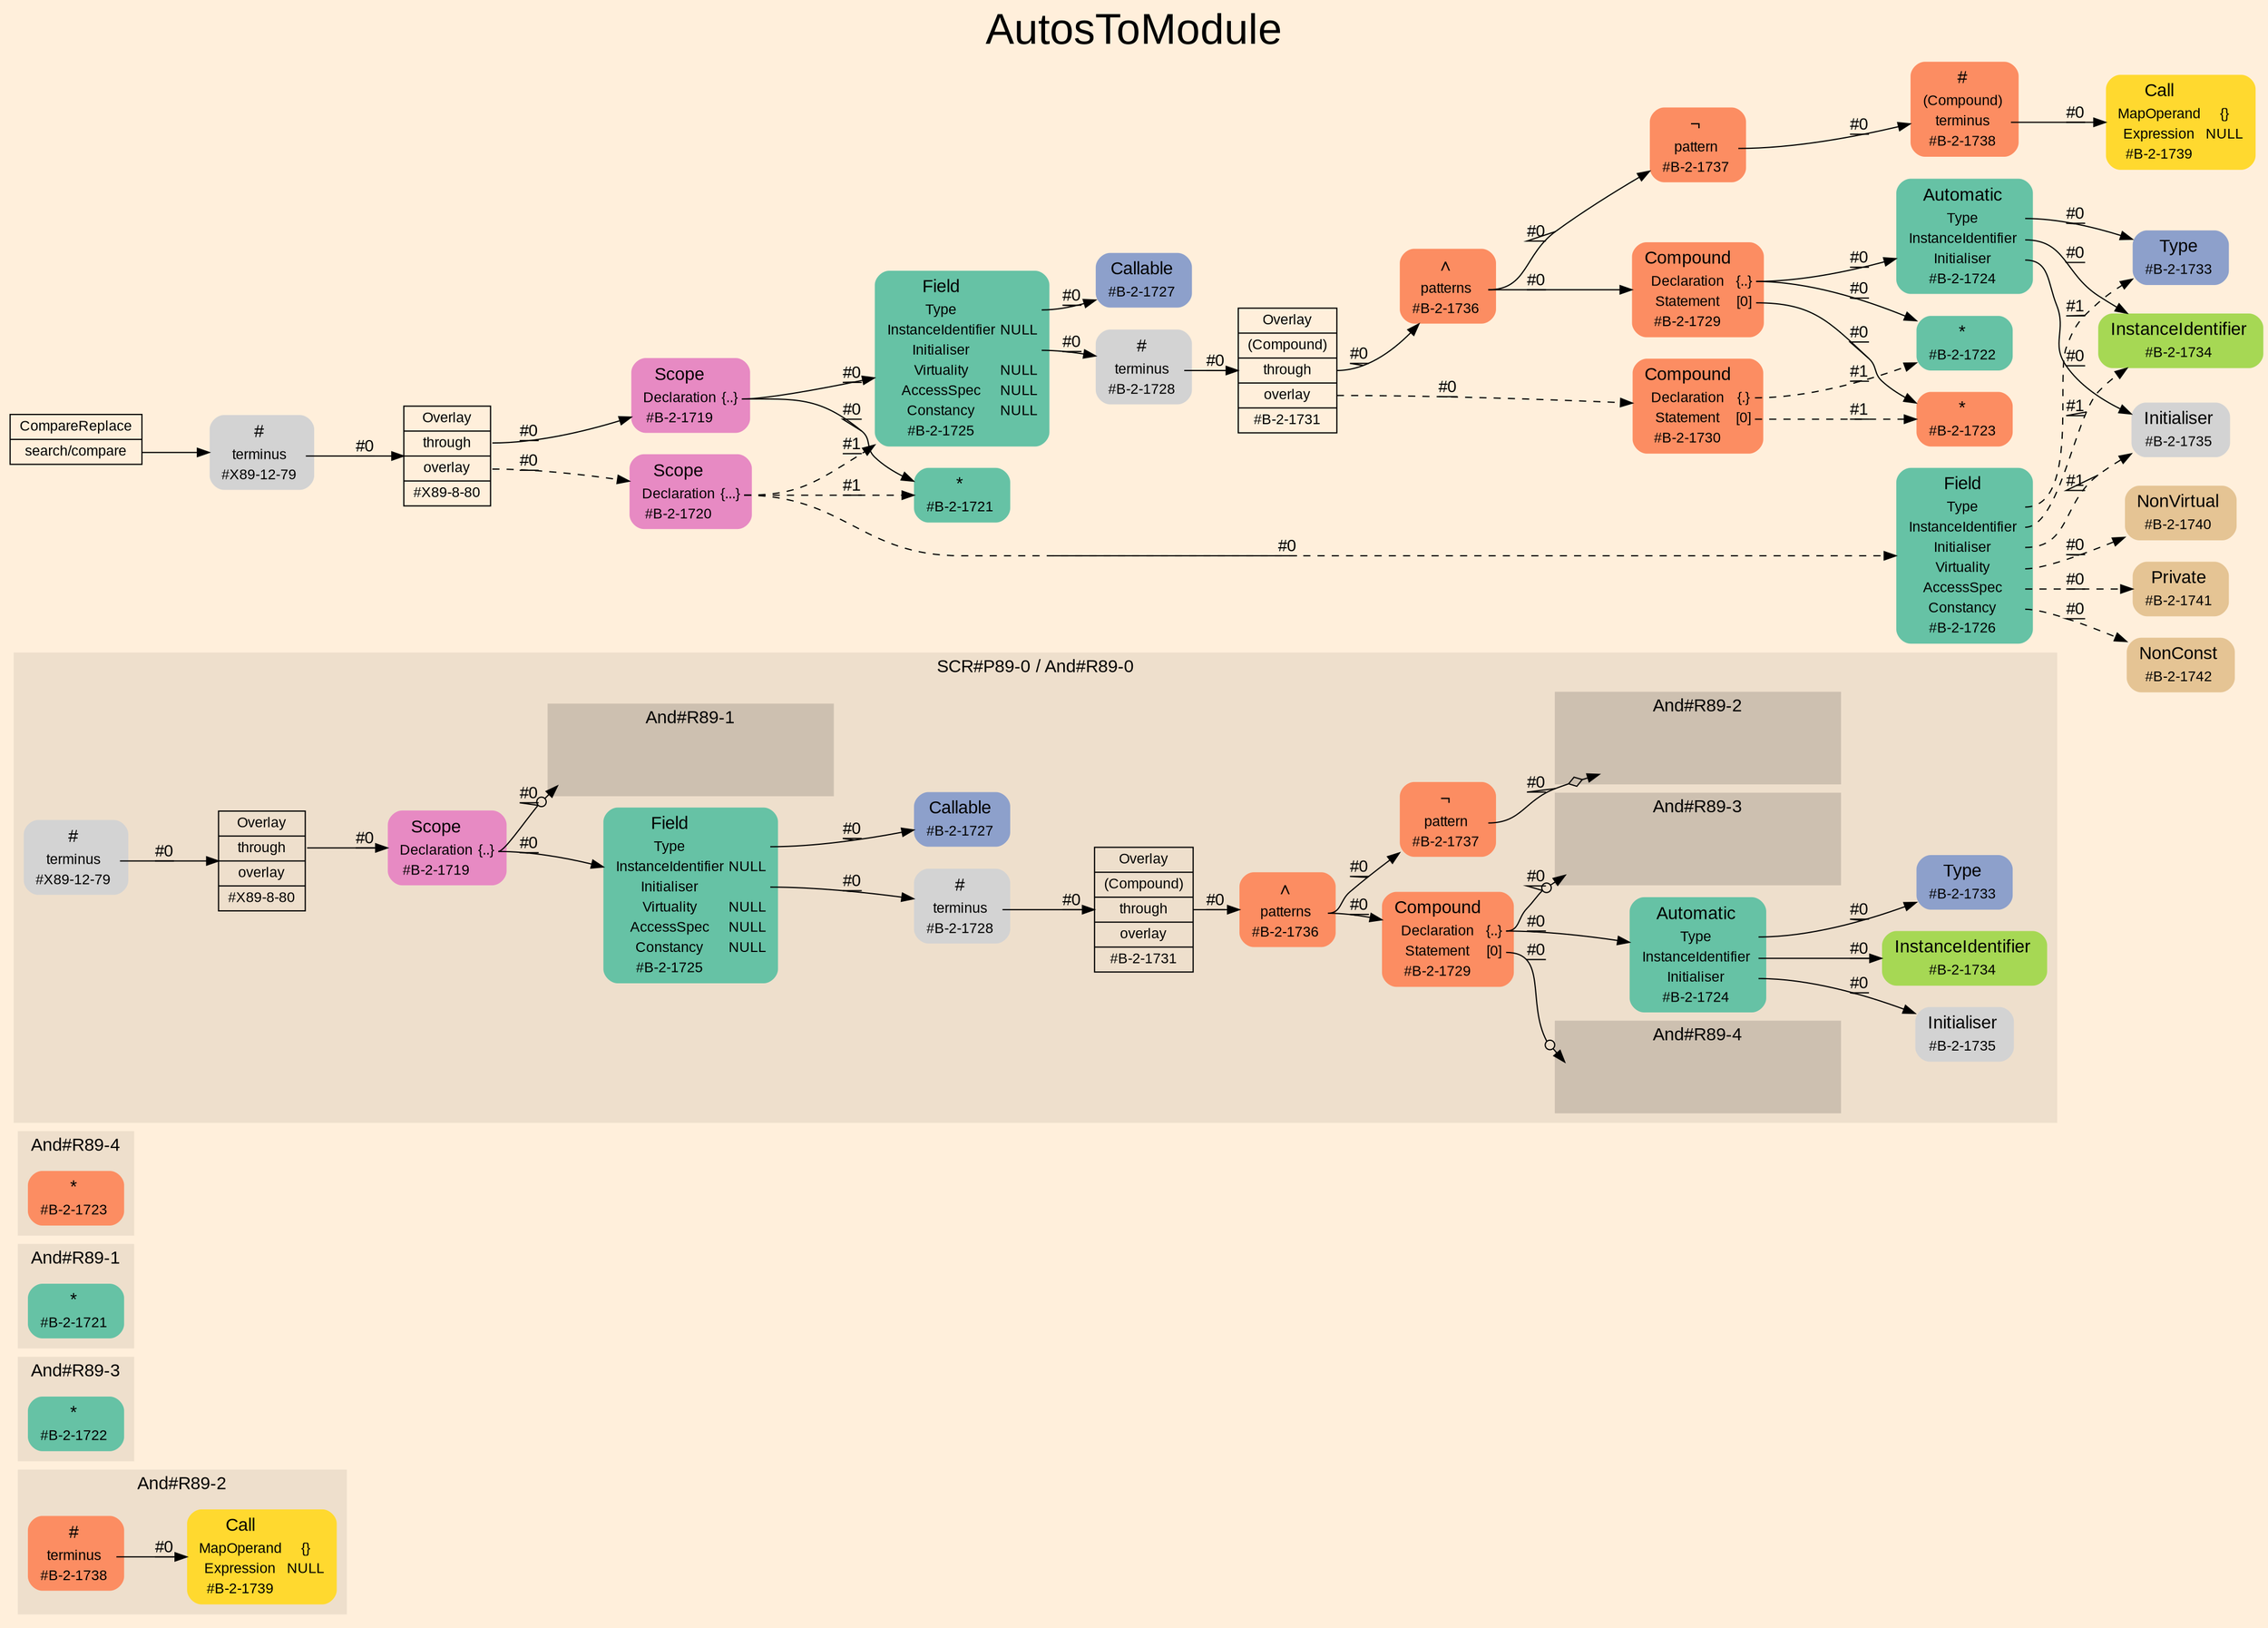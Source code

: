 digraph "AutosToModule" {
label = "AutosToModule"
labelloc = t
fontsize = "36"
graph [
    rankdir = "LR"
    ranksep = 0.3
    bgcolor = antiquewhite1
    color = black
    fontcolor = black
    fontname = "Arial"
];
node [
    fontname = "Arial"
];
edge [
    fontname = "Arial"
];

// -------------------- figure And#R89-2 --------------------
// -------- region And#R89-2 ----------
subgraph "clusterAnd#R89-2" {
    label = "And#R89-2"
    style = "filled"
    color = antiquewhite2
    fontsize = "15"
    "And#R89-2/#B-2-1739" [
        // -------- block And#R89-2/#B-2-1739 ----------
        shape = "plaintext"
        fillcolor = "/set28/6"
        label = <<TABLE BORDER="0" CELLBORDER="0" CELLSPACING="0">
         <TR><TD><FONT POINT-SIZE="15.0">Call</FONT></TD><TD></TD></TR>
         <TR><TD>MapOperand</TD><TD PORT="port0">{}</TD></TR>
         <TR><TD>Expression</TD><TD PORT="port1">NULL</TD></TR>
         <TR><TD>#B-2-1739</TD><TD PORT="port2"></TD></TR>
        </TABLE>>
        style = "rounded,filled"
        fontsize = "12"
    ];
    
    "And#R89-2/#B-2-1738" [
        // -------- block And#R89-2/#B-2-1738 ----------
        shape = "plaintext"
        fillcolor = "/set28/2"
        label = <<TABLE BORDER="0" CELLBORDER="0" CELLSPACING="0">
         <TR><TD><FONT POINT-SIZE="15.0">#</FONT></TD><TD></TD></TR>
         <TR><TD>terminus</TD><TD PORT="port0"></TD></TR>
         <TR><TD>#B-2-1738</TD><TD PORT="port1"></TD></TR>
        </TABLE>>
        style = "rounded,filled"
        fontsize = "12"
    ];
    
}

"And#R89-2/#B-2-1738":port0 -> "And#R89-2/#B-2-1739" [
    label = "#0"
    decorate = true
    color = black
    fontcolor = black
];


// -------------------- figure And#R89-3 --------------------
// -------- region And#R89-3 ----------
subgraph "clusterAnd#R89-3" {
    label = "And#R89-3"
    style = "filled"
    color = antiquewhite2
    fontsize = "15"
    "And#R89-3/#B-2-1722" [
        // -------- block And#R89-3/#B-2-1722 ----------
        shape = "plaintext"
        fillcolor = "/set28/1"
        label = <<TABLE BORDER="0" CELLBORDER="0" CELLSPACING="0">
         <TR><TD><FONT POINT-SIZE="15.0">*</FONT></TD><TD></TD></TR>
         <TR><TD>#B-2-1722</TD><TD PORT="port0"></TD></TR>
        </TABLE>>
        style = "rounded,filled"
        fontsize = "12"
    ];
    
}


// -------------------- figure And#R89-1 --------------------
// -------- region And#R89-1 ----------
subgraph "clusterAnd#R89-1" {
    label = "And#R89-1"
    style = "filled"
    color = antiquewhite2
    fontsize = "15"
    "And#R89-1/#B-2-1721" [
        // -------- block And#R89-1/#B-2-1721 ----------
        shape = "plaintext"
        fillcolor = "/set28/1"
        label = <<TABLE BORDER="0" CELLBORDER="0" CELLSPACING="0">
         <TR><TD><FONT POINT-SIZE="15.0">*</FONT></TD><TD></TD></TR>
         <TR><TD>#B-2-1721</TD><TD PORT="port0"></TD></TR>
        </TABLE>>
        style = "rounded,filled"
        fontsize = "12"
    ];
    
}


// -------------------- figure And#R89-4 --------------------
// -------- region And#R89-4 ----------
subgraph "clusterAnd#R89-4" {
    label = "And#R89-4"
    style = "filled"
    color = antiquewhite2
    fontsize = "15"
    "And#R89-4/#B-2-1723" [
        // -------- block And#R89-4/#B-2-1723 ----------
        shape = "plaintext"
        fillcolor = "/set28/2"
        label = <<TABLE BORDER="0" CELLBORDER="0" CELLSPACING="0">
         <TR><TD><FONT POINT-SIZE="15.0">*</FONT></TD><TD></TD></TR>
         <TR><TD>#B-2-1723</TD><TD PORT="port0"></TD></TR>
        </TABLE>>
        style = "rounded,filled"
        fontsize = "12"
    ];
    
}


// -------------------- figure And#R89-0 --------------------
// -------- region And#R89-0 ----------
subgraph "clusterAnd#R89-0" {
    label = "SCR#P89-0 / And#R89-0"
    style = "filled"
    color = antiquewhite2
    fontsize = "15"
    "And#R89-0/#B-2-1733" [
        // -------- block And#R89-0/#B-2-1733 ----------
        shape = "plaintext"
        fillcolor = "/set28/3"
        label = <<TABLE BORDER="0" CELLBORDER="0" CELLSPACING="0">
         <TR><TD><FONT POINT-SIZE="15.0">Type</FONT></TD><TD></TD></TR>
         <TR><TD>#B-2-1733</TD><TD PORT="port0"></TD></TR>
        </TABLE>>
        style = "rounded,filled"
        fontsize = "12"
    ];
    
    "And#R89-0/#B-2-1727" [
        // -------- block And#R89-0/#B-2-1727 ----------
        shape = "plaintext"
        fillcolor = "/set28/3"
        label = <<TABLE BORDER="0" CELLBORDER="0" CELLSPACING="0">
         <TR><TD><FONT POINT-SIZE="15.0">Callable</FONT></TD><TD></TD></TR>
         <TR><TD>#B-2-1727</TD><TD PORT="port0"></TD></TR>
        </TABLE>>
        style = "rounded,filled"
        fontsize = "12"
    ];
    
    "And#R89-0/#B-2-1734" [
        // -------- block And#R89-0/#B-2-1734 ----------
        shape = "plaintext"
        fillcolor = "/set28/5"
        label = <<TABLE BORDER="0" CELLBORDER="0" CELLSPACING="0">
         <TR><TD><FONT POINT-SIZE="15.0">InstanceIdentifier</FONT></TD><TD></TD></TR>
         <TR><TD>#B-2-1734</TD><TD PORT="port0"></TD></TR>
        </TABLE>>
        style = "rounded,filled"
        fontsize = "12"
    ];
    
    "And#R89-0/#B-2-1728" [
        // -------- block And#R89-0/#B-2-1728 ----------
        shape = "plaintext"
        label = <<TABLE BORDER="0" CELLBORDER="0" CELLSPACING="0">
         <TR><TD><FONT POINT-SIZE="15.0">#</FONT></TD><TD></TD></TR>
         <TR><TD>terminus</TD><TD PORT="port0"></TD></TR>
         <TR><TD>#B-2-1728</TD><TD PORT="port1"></TD></TR>
        </TABLE>>
        style = "rounded,filled"
        fontsize = "12"
    ];
    
    "And#R89-0/#B-2-1736" [
        // -------- block And#R89-0/#B-2-1736 ----------
        shape = "plaintext"
        fillcolor = "/set28/2"
        label = <<TABLE BORDER="0" CELLBORDER="0" CELLSPACING="0">
         <TR><TD><FONT POINT-SIZE="15.0">∧</FONT></TD><TD></TD></TR>
         <TR><TD>patterns</TD><TD PORT="port0"></TD></TR>
         <TR><TD>#B-2-1736</TD><TD PORT="port1"></TD></TR>
        </TABLE>>
        style = "rounded,filled"
        fontsize = "12"
    ];
    
    "And#R89-0/#B-2-1729" [
        // -------- block And#R89-0/#B-2-1729 ----------
        shape = "plaintext"
        fillcolor = "/set28/2"
        label = <<TABLE BORDER="0" CELLBORDER="0" CELLSPACING="0">
         <TR><TD><FONT POINT-SIZE="15.0">Compound</FONT></TD><TD></TD></TR>
         <TR><TD>Declaration</TD><TD PORT="port0">{..}</TD></TR>
         <TR><TD>Statement</TD><TD PORT="port1">[0]</TD></TR>
         <TR><TD>#B-2-1729</TD><TD PORT="port2"></TD></TR>
        </TABLE>>
        style = "rounded,filled"
        fontsize = "12"
    ];
    
    "And#R89-0/#B-2-1737" [
        // -------- block And#R89-0/#B-2-1737 ----------
        shape = "plaintext"
        fillcolor = "/set28/2"
        label = <<TABLE BORDER="0" CELLBORDER="0" CELLSPACING="0">
         <TR><TD><FONT POINT-SIZE="15.0">¬</FONT></TD><TD></TD></TR>
         <TR><TD>pattern</TD><TD PORT="port0"></TD></TR>
         <TR><TD>#B-2-1737</TD><TD PORT="port1"></TD></TR>
        </TABLE>>
        style = "rounded,filled"
        fontsize = "12"
    ];
    
    "And#R89-0/#X89-12-79" [
        // -------- block And#R89-0/#X89-12-79 ----------
        shape = "plaintext"
        label = <<TABLE BORDER="0" CELLBORDER="0" CELLSPACING="0">
         <TR><TD><FONT POINT-SIZE="15.0">#</FONT></TD><TD></TD></TR>
         <TR><TD>terminus</TD><TD PORT="port0"></TD></TR>
         <TR><TD>#X89-12-79</TD><TD PORT="port1"></TD></TR>
        </TABLE>>
        style = "rounded,filled"
        fontsize = "12"
    ];
    
    "And#R89-0/#B-2-1731" [
        // -------- block And#R89-0/#B-2-1731 ----------
        shape = "record"
        fillcolor = antiquewhite2
        label = "<fixed> Overlay | <port0> (Compound) | <port1> through | <port2> overlay | <port3> #B-2-1731"
        style = "filled"
        fontsize = "12"
        color = black
        fontcolor = black
    ];
    
    "And#R89-0/#B-2-1719" [
        // -------- block And#R89-0/#B-2-1719 ----------
        shape = "plaintext"
        fillcolor = "/set28/4"
        label = <<TABLE BORDER="0" CELLBORDER="0" CELLSPACING="0">
         <TR><TD><FONT POINT-SIZE="15.0">Scope</FONT></TD><TD></TD></TR>
         <TR><TD>Declaration</TD><TD PORT="port0">{..}</TD></TR>
         <TR><TD>#B-2-1719</TD><TD PORT="port1"></TD></TR>
        </TABLE>>
        style = "rounded,filled"
        fontsize = "12"
    ];
    
    "And#R89-0/#B-2-1725" [
        // -------- block And#R89-0/#B-2-1725 ----------
        shape = "plaintext"
        fillcolor = "/set28/1"
        label = <<TABLE BORDER="0" CELLBORDER="0" CELLSPACING="0">
         <TR><TD><FONT POINT-SIZE="15.0">Field</FONT></TD><TD></TD></TR>
         <TR><TD>Type</TD><TD PORT="port0"></TD></TR>
         <TR><TD>InstanceIdentifier</TD><TD PORT="port1">NULL</TD></TR>
         <TR><TD>Initialiser</TD><TD PORT="port2"></TD></TR>
         <TR><TD>Virtuality</TD><TD PORT="port3">NULL</TD></TR>
         <TR><TD>AccessSpec</TD><TD PORT="port4">NULL</TD></TR>
         <TR><TD>Constancy</TD><TD PORT="port5">NULL</TD></TR>
         <TR><TD>#B-2-1725</TD><TD PORT="port6"></TD></TR>
        </TABLE>>
        style = "rounded,filled"
        fontsize = "12"
    ];
    
    "And#R89-0/#B-2-1735" [
        // -------- block And#R89-0/#B-2-1735 ----------
        shape = "plaintext"
        label = <<TABLE BORDER="0" CELLBORDER="0" CELLSPACING="0">
         <TR><TD><FONT POINT-SIZE="15.0">Initialiser</FONT></TD><TD></TD></TR>
         <TR><TD>#B-2-1735</TD><TD PORT="port0"></TD></TR>
        </TABLE>>
        style = "rounded,filled"
        fontsize = "12"
    ];
    
    "And#R89-0/#B-2-1724" [
        // -------- block And#R89-0/#B-2-1724 ----------
        shape = "plaintext"
        fillcolor = "/set28/1"
        label = <<TABLE BORDER="0" CELLBORDER="0" CELLSPACING="0">
         <TR><TD><FONT POINT-SIZE="15.0">Automatic</FONT></TD><TD></TD></TR>
         <TR><TD>Type</TD><TD PORT="port0"></TD></TR>
         <TR><TD>InstanceIdentifier</TD><TD PORT="port1"></TD></TR>
         <TR><TD>Initialiser</TD><TD PORT="port2"></TD></TR>
         <TR><TD>#B-2-1724</TD><TD PORT="port3"></TD></TR>
        </TABLE>>
        style = "rounded,filled"
        fontsize = "12"
    ];
    
    "And#R89-0/#X89-8-80" [
        // -------- block And#R89-0/#X89-8-80 ----------
        shape = "record"
        fillcolor = antiquewhite2
        label = "<fixed> Overlay | <port0> through | <port1> overlay | <port2> #X89-8-80"
        style = "filled"
        fontsize = "12"
        color = black
        fontcolor = black
    ];
    
    // -------- region And#R89-0/And#R89-1 ----------
    subgraph "clusterAnd#R89-0/And#R89-1" {
        label = "And#R89-1"
        style = "filled"
        color = antiquewhite3
        fontsize = "15"
        "And#R89-0/And#R89-1/#B-2-1721" [
            // -------- block And#R89-0/And#R89-1/#B-2-1721 ----------
            shape = none
            fillcolor = "/set28/1"
            style = "invisible"
        ];
        
    }
    
    // -------- region And#R89-0/And#R89-2 ----------
    subgraph "clusterAnd#R89-0/And#R89-2" {
        label = "And#R89-2"
        style = "filled"
        color = antiquewhite3
        fontsize = "15"
        "And#R89-0/And#R89-2/#B-2-1738" [
            // -------- block And#R89-0/And#R89-2/#B-2-1738 ----------
            shape = none
            fillcolor = "/set28/2"
            style = "invisible"
        ];
        
    }
    
    // -------- region And#R89-0/And#R89-3 ----------
    subgraph "clusterAnd#R89-0/And#R89-3" {
        label = "And#R89-3"
        style = "filled"
        color = antiquewhite3
        fontsize = "15"
        "And#R89-0/And#R89-3/#B-2-1722" [
            // -------- block And#R89-0/And#R89-3/#B-2-1722 ----------
            shape = none
            fillcolor = "/set28/1"
            style = "invisible"
        ];
        
    }
    
    // -------- region And#R89-0/And#R89-4 ----------
    subgraph "clusterAnd#R89-0/And#R89-4" {
        label = "And#R89-4"
        style = "filled"
        color = antiquewhite3
        fontsize = "15"
        "And#R89-0/And#R89-4/#B-2-1723" [
            // -------- block And#R89-0/And#R89-4/#B-2-1723 ----------
            shape = none
            fillcolor = "/set28/2"
            style = "invisible"
        ];
        
    }
    
}

"And#R89-0/#B-2-1728":port0 -> "And#R89-0/#B-2-1731" [
    label = "#0"
    decorate = true
    color = black
    fontcolor = black
];

"And#R89-0/#B-2-1736":port0 -> "And#R89-0/#B-2-1737" [
    label = "#0"
    decorate = true
    color = black
    fontcolor = black
];

"And#R89-0/#B-2-1736":port0 -> "And#R89-0/#B-2-1729" [
    label = "#0"
    decorate = true
    color = black
    fontcolor = black
];

"And#R89-0/#B-2-1729":port0 -> "And#R89-0/And#R89-3/#B-2-1722" [
    arrowhead="normalnoneodot"
    label = "#0"
    decorate = true
    color = black
    fontcolor = black
];

"And#R89-0/#B-2-1729":port0 -> "And#R89-0/#B-2-1724" [
    label = "#0"
    decorate = true
    color = black
    fontcolor = black
];

"And#R89-0/#B-2-1729":port1 -> "And#R89-0/And#R89-4/#B-2-1723" [
    arrowhead="normalnoneodot"
    label = "#0"
    decorate = true
    color = black
    fontcolor = black
];

"And#R89-0/#B-2-1737":port0 -> "And#R89-0/And#R89-2/#B-2-1738" [
    arrowhead="normalnoneodiamond"
    label = "#0"
    decorate = true
    color = black
    fontcolor = black
];

"And#R89-0/#X89-12-79":port0 -> "And#R89-0/#X89-8-80" [
    label = "#0"
    decorate = true
    color = black
    fontcolor = black
];

"And#R89-0/#B-2-1731":port1 -> "And#R89-0/#B-2-1736" [
    label = "#0"
    decorate = true
    color = black
    fontcolor = black
];

"And#R89-0/#B-2-1719":port0 -> "And#R89-0/And#R89-1/#B-2-1721" [
    arrowhead="normalnoneodot"
    label = "#0"
    decorate = true
    color = black
    fontcolor = black
];

"And#R89-0/#B-2-1719":port0 -> "And#R89-0/#B-2-1725" [
    label = "#0"
    decorate = true
    color = black
    fontcolor = black
];

"And#R89-0/#B-2-1725":port0 -> "And#R89-0/#B-2-1727" [
    label = "#0"
    decorate = true
    color = black
    fontcolor = black
];

"And#R89-0/#B-2-1725":port2 -> "And#R89-0/#B-2-1728" [
    label = "#0"
    decorate = true
    color = black
    fontcolor = black
];

"And#R89-0/#B-2-1724":port0 -> "And#R89-0/#B-2-1733" [
    label = "#0"
    decorate = true
    color = black
    fontcolor = black
];

"And#R89-0/#B-2-1724":port1 -> "And#R89-0/#B-2-1734" [
    label = "#0"
    decorate = true
    color = black
    fontcolor = black
];

"And#R89-0/#B-2-1724":port2 -> "And#R89-0/#B-2-1735" [
    label = "#0"
    decorate = true
    color = black
    fontcolor = black
];

"And#R89-0/#X89-8-80":port0 -> "And#R89-0/#B-2-1719" [
    label = "#0"
    decorate = true
    color = black
    fontcolor = black
];


// -------------------- transformation figure --------------------
"CR#X89-10-89" [
    // -------- block CR#X89-10-89 ----------
    shape = "record"
    fillcolor = antiquewhite1
    label = "<fixed> CompareReplace | <port0> search/compare"
    style = "filled"
    fontsize = "12"
    color = black
    fontcolor = black
];

"#X89-12-79" [
    // -------- block #X89-12-79 ----------
    shape = "plaintext"
    label = <<TABLE BORDER="0" CELLBORDER="0" CELLSPACING="0">
     <TR><TD><FONT POINT-SIZE="15.0">#</FONT></TD><TD></TD></TR>
     <TR><TD>terminus</TD><TD PORT="port0"></TD></TR>
     <TR><TD>#X89-12-79</TD><TD PORT="port1"></TD></TR>
    </TABLE>>
    style = "rounded,filled"
    fontsize = "12"
];

"#X89-8-80" [
    // -------- block #X89-8-80 ----------
    shape = "record"
    fillcolor = antiquewhite1
    label = "<fixed> Overlay | <port0> through | <port1> overlay | <port2> #X89-8-80"
    style = "filled"
    fontsize = "12"
    color = black
    fontcolor = black
];

"#B-2-1719" [
    // -------- block #B-2-1719 ----------
    shape = "plaintext"
    fillcolor = "/set28/4"
    label = <<TABLE BORDER="0" CELLBORDER="0" CELLSPACING="0">
     <TR><TD><FONT POINT-SIZE="15.0">Scope</FONT></TD><TD></TD></TR>
     <TR><TD>Declaration</TD><TD PORT="port0">{..}</TD></TR>
     <TR><TD>#B-2-1719</TD><TD PORT="port1"></TD></TR>
    </TABLE>>
    style = "rounded,filled"
    fontsize = "12"
];

"#B-2-1721" [
    // -------- block #B-2-1721 ----------
    shape = "plaintext"
    fillcolor = "/set28/1"
    label = <<TABLE BORDER="0" CELLBORDER="0" CELLSPACING="0">
     <TR><TD><FONT POINT-SIZE="15.0">*</FONT></TD><TD></TD></TR>
     <TR><TD>#B-2-1721</TD><TD PORT="port0"></TD></TR>
    </TABLE>>
    style = "rounded,filled"
    fontsize = "12"
];

"#B-2-1725" [
    // -------- block #B-2-1725 ----------
    shape = "plaintext"
    fillcolor = "/set28/1"
    label = <<TABLE BORDER="0" CELLBORDER="0" CELLSPACING="0">
     <TR><TD><FONT POINT-SIZE="15.0">Field</FONT></TD><TD></TD></TR>
     <TR><TD>Type</TD><TD PORT="port0"></TD></TR>
     <TR><TD>InstanceIdentifier</TD><TD PORT="port1">NULL</TD></TR>
     <TR><TD>Initialiser</TD><TD PORT="port2"></TD></TR>
     <TR><TD>Virtuality</TD><TD PORT="port3">NULL</TD></TR>
     <TR><TD>AccessSpec</TD><TD PORT="port4">NULL</TD></TR>
     <TR><TD>Constancy</TD><TD PORT="port5">NULL</TD></TR>
     <TR><TD>#B-2-1725</TD><TD PORT="port6"></TD></TR>
    </TABLE>>
    style = "rounded,filled"
    fontsize = "12"
];

"#B-2-1727" [
    // -------- block #B-2-1727 ----------
    shape = "plaintext"
    fillcolor = "/set28/3"
    label = <<TABLE BORDER="0" CELLBORDER="0" CELLSPACING="0">
     <TR><TD><FONT POINT-SIZE="15.0">Callable</FONT></TD><TD></TD></TR>
     <TR><TD>#B-2-1727</TD><TD PORT="port0"></TD></TR>
    </TABLE>>
    style = "rounded,filled"
    fontsize = "12"
];

"#B-2-1728" [
    // -------- block #B-2-1728 ----------
    shape = "plaintext"
    label = <<TABLE BORDER="0" CELLBORDER="0" CELLSPACING="0">
     <TR><TD><FONT POINT-SIZE="15.0">#</FONT></TD><TD></TD></TR>
     <TR><TD>terminus</TD><TD PORT="port0"></TD></TR>
     <TR><TD>#B-2-1728</TD><TD PORT="port1"></TD></TR>
    </TABLE>>
    style = "rounded,filled"
    fontsize = "12"
];

"#B-2-1731" [
    // -------- block #B-2-1731 ----------
    shape = "record"
    fillcolor = antiquewhite1
    label = "<fixed> Overlay | <port0> (Compound) | <port1> through | <port2> overlay | <port3> #B-2-1731"
    style = "filled"
    fontsize = "12"
    color = black
    fontcolor = black
];

"#B-2-1736" [
    // -------- block #B-2-1736 ----------
    shape = "plaintext"
    fillcolor = "/set28/2"
    label = <<TABLE BORDER="0" CELLBORDER="0" CELLSPACING="0">
     <TR><TD><FONT POINT-SIZE="15.0">∧</FONT></TD><TD></TD></TR>
     <TR><TD>patterns</TD><TD PORT="port0"></TD></TR>
     <TR><TD>#B-2-1736</TD><TD PORT="port1"></TD></TR>
    </TABLE>>
    style = "rounded,filled"
    fontsize = "12"
];

"#B-2-1737" [
    // -------- block #B-2-1737 ----------
    shape = "plaintext"
    fillcolor = "/set28/2"
    label = <<TABLE BORDER="0" CELLBORDER="0" CELLSPACING="0">
     <TR><TD><FONT POINT-SIZE="15.0">¬</FONT></TD><TD></TD></TR>
     <TR><TD>pattern</TD><TD PORT="port0"></TD></TR>
     <TR><TD>#B-2-1737</TD><TD PORT="port1"></TD></TR>
    </TABLE>>
    style = "rounded,filled"
    fontsize = "12"
];

"#B-2-1738" [
    // -------- block #B-2-1738 ----------
    shape = "plaintext"
    fillcolor = "/set28/2"
    label = <<TABLE BORDER="0" CELLBORDER="0" CELLSPACING="0">
     <TR><TD><FONT POINT-SIZE="15.0">#</FONT></TD><TD></TD></TR>
     <TR><TD>(Compound)</TD><TD PORT="port0"></TD></TR>
     <TR><TD>terminus</TD><TD PORT="port1"></TD></TR>
     <TR><TD>#B-2-1738</TD><TD PORT="port2"></TD></TR>
    </TABLE>>
    style = "rounded,filled"
    fontsize = "12"
];

"#B-2-1739" [
    // -------- block #B-2-1739 ----------
    shape = "plaintext"
    fillcolor = "/set28/6"
    label = <<TABLE BORDER="0" CELLBORDER="0" CELLSPACING="0">
     <TR><TD><FONT POINT-SIZE="15.0">Call</FONT></TD><TD></TD></TR>
     <TR><TD>MapOperand</TD><TD PORT="port0">{}</TD></TR>
     <TR><TD>Expression</TD><TD PORT="port1">NULL</TD></TR>
     <TR><TD>#B-2-1739</TD><TD PORT="port2"></TD></TR>
    </TABLE>>
    style = "rounded,filled"
    fontsize = "12"
];

"#B-2-1729" [
    // -------- block #B-2-1729 ----------
    shape = "plaintext"
    fillcolor = "/set28/2"
    label = <<TABLE BORDER="0" CELLBORDER="0" CELLSPACING="0">
     <TR><TD><FONT POINT-SIZE="15.0">Compound</FONT></TD><TD></TD></TR>
     <TR><TD>Declaration</TD><TD PORT="port0">{..}</TD></TR>
     <TR><TD>Statement</TD><TD PORT="port1">[0]</TD></TR>
     <TR><TD>#B-2-1729</TD><TD PORT="port2"></TD></TR>
    </TABLE>>
    style = "rounded,filled"
    fontsize = "12"
];

"#B-2-1722" [
    // -------- block #B-2-1722 ----------
    shape = "plaintext"
    fillcolor = "/set28/1"
    label = <<TABLE BORDER="0" CELLBORDER="0" CELLSPACING="0">
     <TR><TD><FONT POINT-SIZE="15.0">*</FONT></TD><TD></TD></TR>
     <TR><TD>#B-2-1722</TD><TD PORT="port0"></TD></TR>
    </TABLE>>
    style = "rounded,filled"
    fontsize = "12"
];

"#B-2-1724" [
    // -------- block #B-2-1724 ----------
    shape = "plaintext"
    fillcolor = "/set28/1"
    label = <<TABLE BORDER="0" CELLBORDER="0" CELLSPACING="0">
     <TR><TD><FONT POINT-SIZE="15.0">Automatic</FONT></TD><TD></TD></TR>
     <TR><TD>Type</TD><TD PORT="port0"></TD></TR>
     <TR><TD>InstanceIdentifier</TD><TD PORT="port1"></TD></TR>
     <TR><TD>Initialiser</TD><TD PORT="port2"></TD></TR>
     <TR><TD>#B-2-1724</TD><TD PORT="port3"></TD></TR>
    </TABLE>>
    style = "rounded,filled"
    fontsize = "12"
];

"#B-2-1733" [
    // -------- block #B-2-1733 ----------
    shape = "plaintext"
    fillcolor = "/set28/3"
    label = <<TABLE BORDER="0" CELLBORDER="0" CELLSPACING="0">
     <TR><TD><FONT POINT-SIZE="15.0">Type</FONT></TD><TD></TD></TR>
     <TR><TD>#B-2-1733</TD><TD PORT="port0"></TD></TR>
    </TABLE>>
    style = "rounded,filled"
    fontsize = "12"
];

"#B-2-1734" [
    // -------- block #B-2-1734 ----------
    shape = "plaintext"
    fillcolor = "/set28/5"
    label = <<TABLE BORDER="0" CELLBORDER="0" CELLSPACING="0">
     <TR><TD><FONT POINT-SIZE="15.0">InstanceIdentifier</FONT></TD><TD></TD></TR>
     <TR><TD>#B-2-1734</TD><TD PORT="port0"></TD></TR>
    </TABLE>>
    style = "rounded,filled"
    fontsize = "12"
];

"#B-2-1735" [
    // -------- block #B-2-1735 ----------
    shape = "plaintext"
    label = <<TABLE BORDER="0" CELLBORDER="0" CELLSPACING="0">
     <TR><TD><FONT POINT-SIZE="15.0">Initialiser</FONT></TD><TD></TD></TR>
     <TR><TD>#B-2-1735</TD><TD PORT="port0"></TD></TR>
    </TABLE>>
    style = "rounded,filled"
    fontsize = "12"
];

"#B-2-1723" [
    // -------- block #B-2-1723 ----------
    shape = "plaintext"
    fillcolor = "/set28/2"
    label = <<TABLE BORDER="0" CELLBORDER="0" CELLSPACING="0">
     <TR><TD><FONT POINT-SIZE="15.0">*</FONT></TD><TD></TD></TR>
     <TR><TD>#B-2-1723</TD><TD PORT="port0"></TD></TR>
    </TABLE>>
    style = "rounded,filled"
    fontsize = "12"
];

"#B-2-1730" [
    // -------- block #B-2-1730 ----------
    shape = "plaintext"
    fillcolor = "/set28/2"
    label = <<TABLE BORDER="0" CELLBORDER="0" CELLSPACING="0">
     <TR><TD><FONT POINT-SIZE="15.0">Compound</FONT></TD><TD></TD></TR>
     <TR><TD>Declaration</TD><TD PORT="port0">{.}</TD></TR>
     <TR><TD>Statement</TD><TD PORT="port1">[0]</TD></TR>
     <TR><TD>#B-2-1730</TD><TD PORT="port2"></TD></TR>
    </TABLE>>
    style = "rounded,filled"
    fontsize = "12"
];

"#B-2-1720" [
    // -------- block #B-2-1720 ----------
    shape = "plaintext"
    fillcolor = "/set28/4"
    label = <<TABLE BORDER="0" CELLBORDER="0" CELLSPACING="0">
     <TR><TD><FONT POINT-SIZE="15.0">Scope</FONT></TD><TD></TD></TR>
     <TR><TD>Declaration</TD><TD PORT="port0">{...}</TD></TR>
     <TR><TD>#B-2-1720</TD><TD PORT="port1"></TD></TR>
    </TABLE>>
    style = "rounded,filled"
    fontsize = "12"
];

"#B-2-1726" [
    // -------- block #B-2-1726 ----------
    shape = "plaintext"
    fillcolor = "/set28/1"
    label = <<TABLE BORDER="0" CELLBORDER="0" CELLSPACING="0">
     <TR><TD><FONT POINT-SIZE="15.0">Field</FONT></TD><TD></TD></TR>
     <TR><TD>Type</TD><TD PORT="port0"></TD></TR>
     <TR><TD>InstanceIdentifier</TD><TD PORT="port1"></TD></TR>
     <TR><TD>Initialiser</TD><TD PORT="port2"></TD></TR>
     <TR><TD>Virtuality</TD><TD PORT="port3"></TD></TR>
     <TR><TD>AccessSpec</TD><TD PORT="port4"></TD></TR>
     <TR><TD>Constancy</TD><TD PORT="port5"></TD></TR>
     <TR><TD>#B-2-1726</TD><TD PORT="port6"></TD></TR>
    </TABLE>>
    style = "rounded,filled"
    fontsize = "12"
];

"#B-2-1740" [
    // -------- block #B-2-1740 ----------
    shape = "plaintext"
    fillcolor = "/set28/7"
    label = <<TABLE BORDER="0" CELLBORDER="0" CELLSPACING="0">
     <TR><TD><FONT POINT-SIZE="15.0">NonVirtual</FONT></TD><TD></TD></TR>
     <TR><TD>#B-2-1740</TD><TD PORT="port0"></TD></TR>
    </TABLE>>
    style = "rounded,filled"
    fontsize = "12"
];

"#B-2-1741" [
    // -------- block #B-2-1741 ----------
    shape = "plaintext"
    fillcolor = "/set28/7"
    label = <<TABLE BORDER="0" CELLBORDER="0" CELLSPACING="0">
     <TR><TD><FONT POINT-SIZE="15.0">Private</FONT></TD><TD></TD></TR>
     <TR><TD>#B-2-1741</TD><TD PORT="port0"></TD></TR>
    </TABLE>>
    style = "rounded,filled"
    fontsize = "12"
];

"#B-2-1742" [
    // -------- block #B-2-1742 ----------
    shape = "plaintext"
    fillcolor = "/set28/7"
    label = <<TABLE BORDER="0" CELLBORDER="0" CELLSPACING="0">
     <TR><TD><FONT POINT-SIZE="15.0">NonConst</FONT></TD><TD></TD></TR>
     <TR><TD>#B-2-1742</TD><TD PORT="port0"></TD></TR>
    </TABLE>>
    style = "rounded,filled"
    fontsize = "12"
];

"CR#X89-10-89":port0 -> "#X89-12-79" [
    label = ""
    decorate = true
    color = black
    fontcolor = black
];

"#X89-12-79":port0 -> "#X89-8-80" [
    label = "#0"
    decorate = true
    color = black
    fontcolor = black
];

"#X89-8-80":port0 -> "#B-2-1719" [
    label = "#0"
    decorate = true
    color = black
    fontcolor = black
];

"#X89-8-80":port1 -> "#B-2-1720" [
    style="dashed"
    label = "#0"
    decorate = true
    color = black
    fontcolor = black
];

"#B-2-1719":port0 -> "#B-2-1721" [
    label = "#0"
    decorate = true
    color = black
    fontcolor = black
];

"#B-2-1719":port0 -> "#B-2-1725" [
    label = "#0"
    decorate = true
    color = black
    fontcolor = black
];

"#B-2-1725":port0 -> "#B-2-1727" [
    label = "#0"
    decorate = true
    color = black
    fontcolor = black
];

"#B-2-1725":port2 -> "#B-2-1728" [
    label = "#0"
    decorate = true
    color = black
    fontcolor = black
];

"#B-2-1728":port0 -> "#B-2-1731" [
    label = "#0"
    decorate = true
    color = black
    fontcolor = black
];

"#B-2-1731":port1 -> "#B-2-1736" [
    label = "#0"
    decorate = true
    color = black
    fontcolor = black
];

"#B-2-1731":port2 -> "#B-2-1730" [
    style="dashed"
    label = "#0"
    decorate = true
    color = black
    fontcolor = black
];

"#B-2-1736":port0 -> "#B-2-1737" [
    label = "#0"
    decorate = true
    color = black
    fontcolor = black
];

"#B-2-1736":port0 -> "#B-2-1729" [
    label = "#0"
    decorate = true
    color = black
    fontcolor = black
];

"#B-2-1737":port0 -> "#B-2-1738" [
    label = "#0"
    decorate = true
    color = black
    fontcolor = black
];

"#B-2-1738":port1 -> "#B-2-1739" [
    label = "#0"
    decorate = true
    color = black
    fontcolor = black
];

"#B-2-1729":port0 -> "#B-2-1722" [
    label = "#0"
    decorate = true
    color = black
    fontcolor = black
];

"#B-2-1729":port0 -> "#B-2-1724" [
    label = "#0"
    decorate = true
    color = black
    fontcolor = black
];

"#B-2-1729":port1 -> "#B-2-1723" [
    label = "#0"
    decorate = true
    color = black
    fontcolor = black
];

"#B-2-1724":port0 -> "#B-2-1733" [
    label = "#0"
    decorate = true
    color = black
    fontcolor = black
];

"#B-2-1724":port1 -> "#B-2-1734" [
    label = "#0"
    decorate = true
    color = black
    fontcolor = black
];

"#B-2-1724":port2 -> "#B-2-1735" [
    label = "#0"
    decorate = true
    color = black
    fontcolor = black
];

"#B-2-1730":port0 -> "#B-2-1722" [
    style="dashed"
    label = "#1"
    decorate = true
    color = black
    fontcolor = black
];

"#B-2-1730":port1 -> "#B-2-1723" [
    style="dashed"
    label = "#1"
    decorate = true
    color = black
    fontcolor = black
];

"#B-2-1720":port0 -> "#B-2-1721" [
    style="dashed"
    label = "#1"
    decorate = true
    color = black
    fontcolor = black
];

"#B-2-1720":port0 -> "#B-2-1725" [
    style="dashed"
    label = "#1"
    decorate = true
    color = black
    fontcolor = black
];

"#B-2-1720":port0 -> "#B-2-1726" [
    style="dashed"
    label = "#0"
    decorate = true
    color = black
    fontcolor = black
];

"#B-2-1726":port0 -> "#B-2-1733" [
    style="dashed"
    label = "#1"
    decorate = true
    color = black
    fontcolor = black
];

"#B-2-1726":port1 -> "#B-2-1734" [
    style="dashed"
    label = "#1"
    decorate = true
    color = black
    fontcolor = black
];

"#B-2-1726":port2 -> "#B-2-1735" [
    style="dashed"
    label = "#1"
    decorate = true
    color = black
    fontcolor = black
];

"#B-2-1726":port3 -> "#B-2-1740" [
    style="dashed"
    label = "#0"
    decorate = true
    color = black
    fontcolor = black
];

"#B-2-1726":port4 -> "#B-2-1741" [
    style="dashed"
    label = "#0"
    decorate = true
    color = black
    fontcolor = black
];

"#B-2-1726":port5 -> "#B-2-1742" [
    style="dashed"
    label = "#0"
    decorate = true
    color = black
    fontcolor = black
];


}
